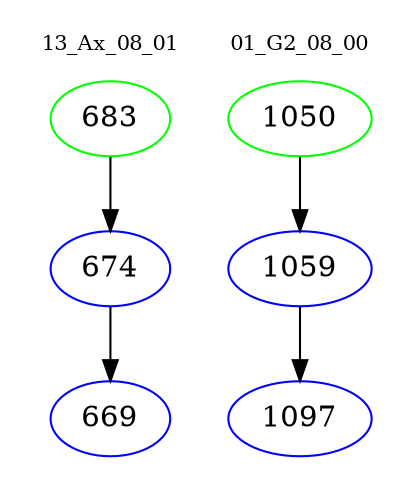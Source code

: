 digraph{
subgraph cluster_0 {
color = white
label = "13_Ax_08_01";
fontsize=10;
T0_683 [label="683", color="green"]
T0_683 -> T0_674 [color="black"]
T0_674 [label="674", color="blue"]
T0_674 -> T0_669 [color="black"]
T0_669 [label="669", color="blue"]
}
subgraph cluster_1 {
color = white
label = "01_G2_08_00";
fontsize=10;
T1_1050 [label="1050", color="green"]
T1_1050 -> T1_1059 [color="black"]
T1_1059 [label="1059", color="blue"]
T1_1059 -> T1_1097 [color="black"]
T1_1097 [label="1097", color="blue"]
}
}
